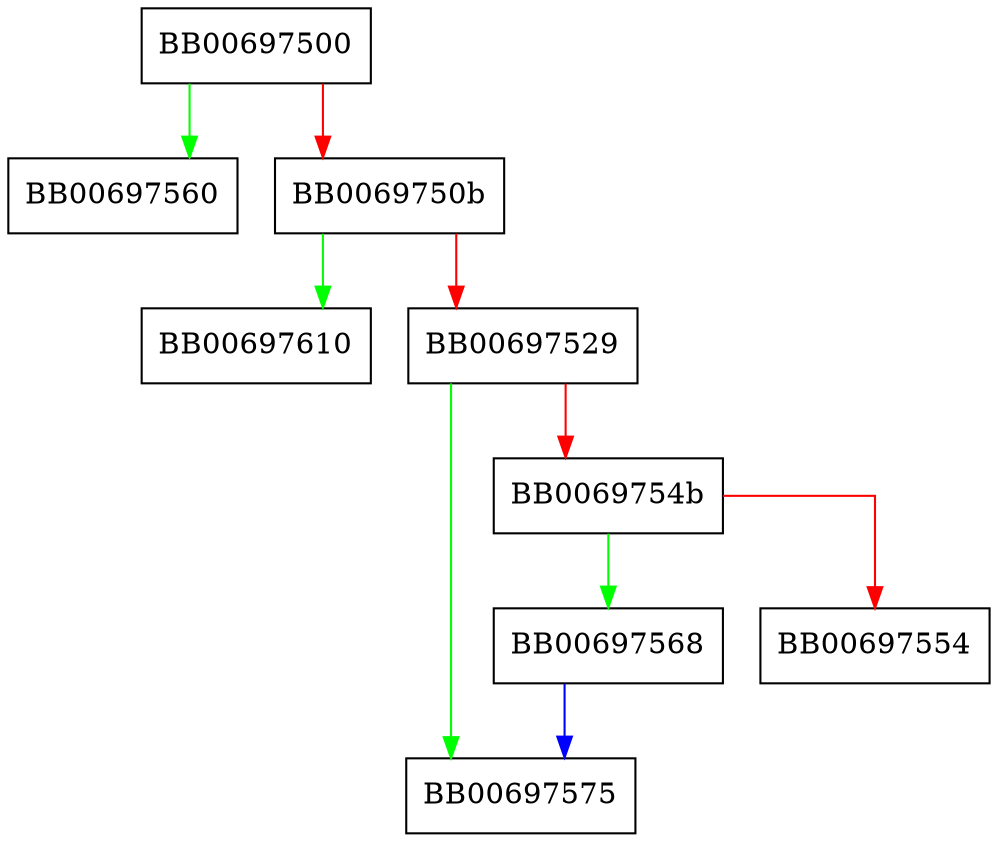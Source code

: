 digraph aesni_cbc_hmac_sha256_set_tls1_aad {
  node [shape="box"];
  graph [splines=ortho];
  BB00697500 -> BB00697560 [color="green"];
  BB00697500 -> BB0069750b [color="red"];
  BB0069750b -> BB00697610 [color="green"];
  BB0069750b -> BB00697529 [color="red"];
  BB00697529 -> BB00697575 [color="green"];
  BB00697529 -> BB0069754b [color="red"];
  BB0069754b -> BB00697568 [color="green"];
  BB0069754b -> BB00697554 [color="red"];
  BB00697568 -> BB00697575 [color="blue"];
}